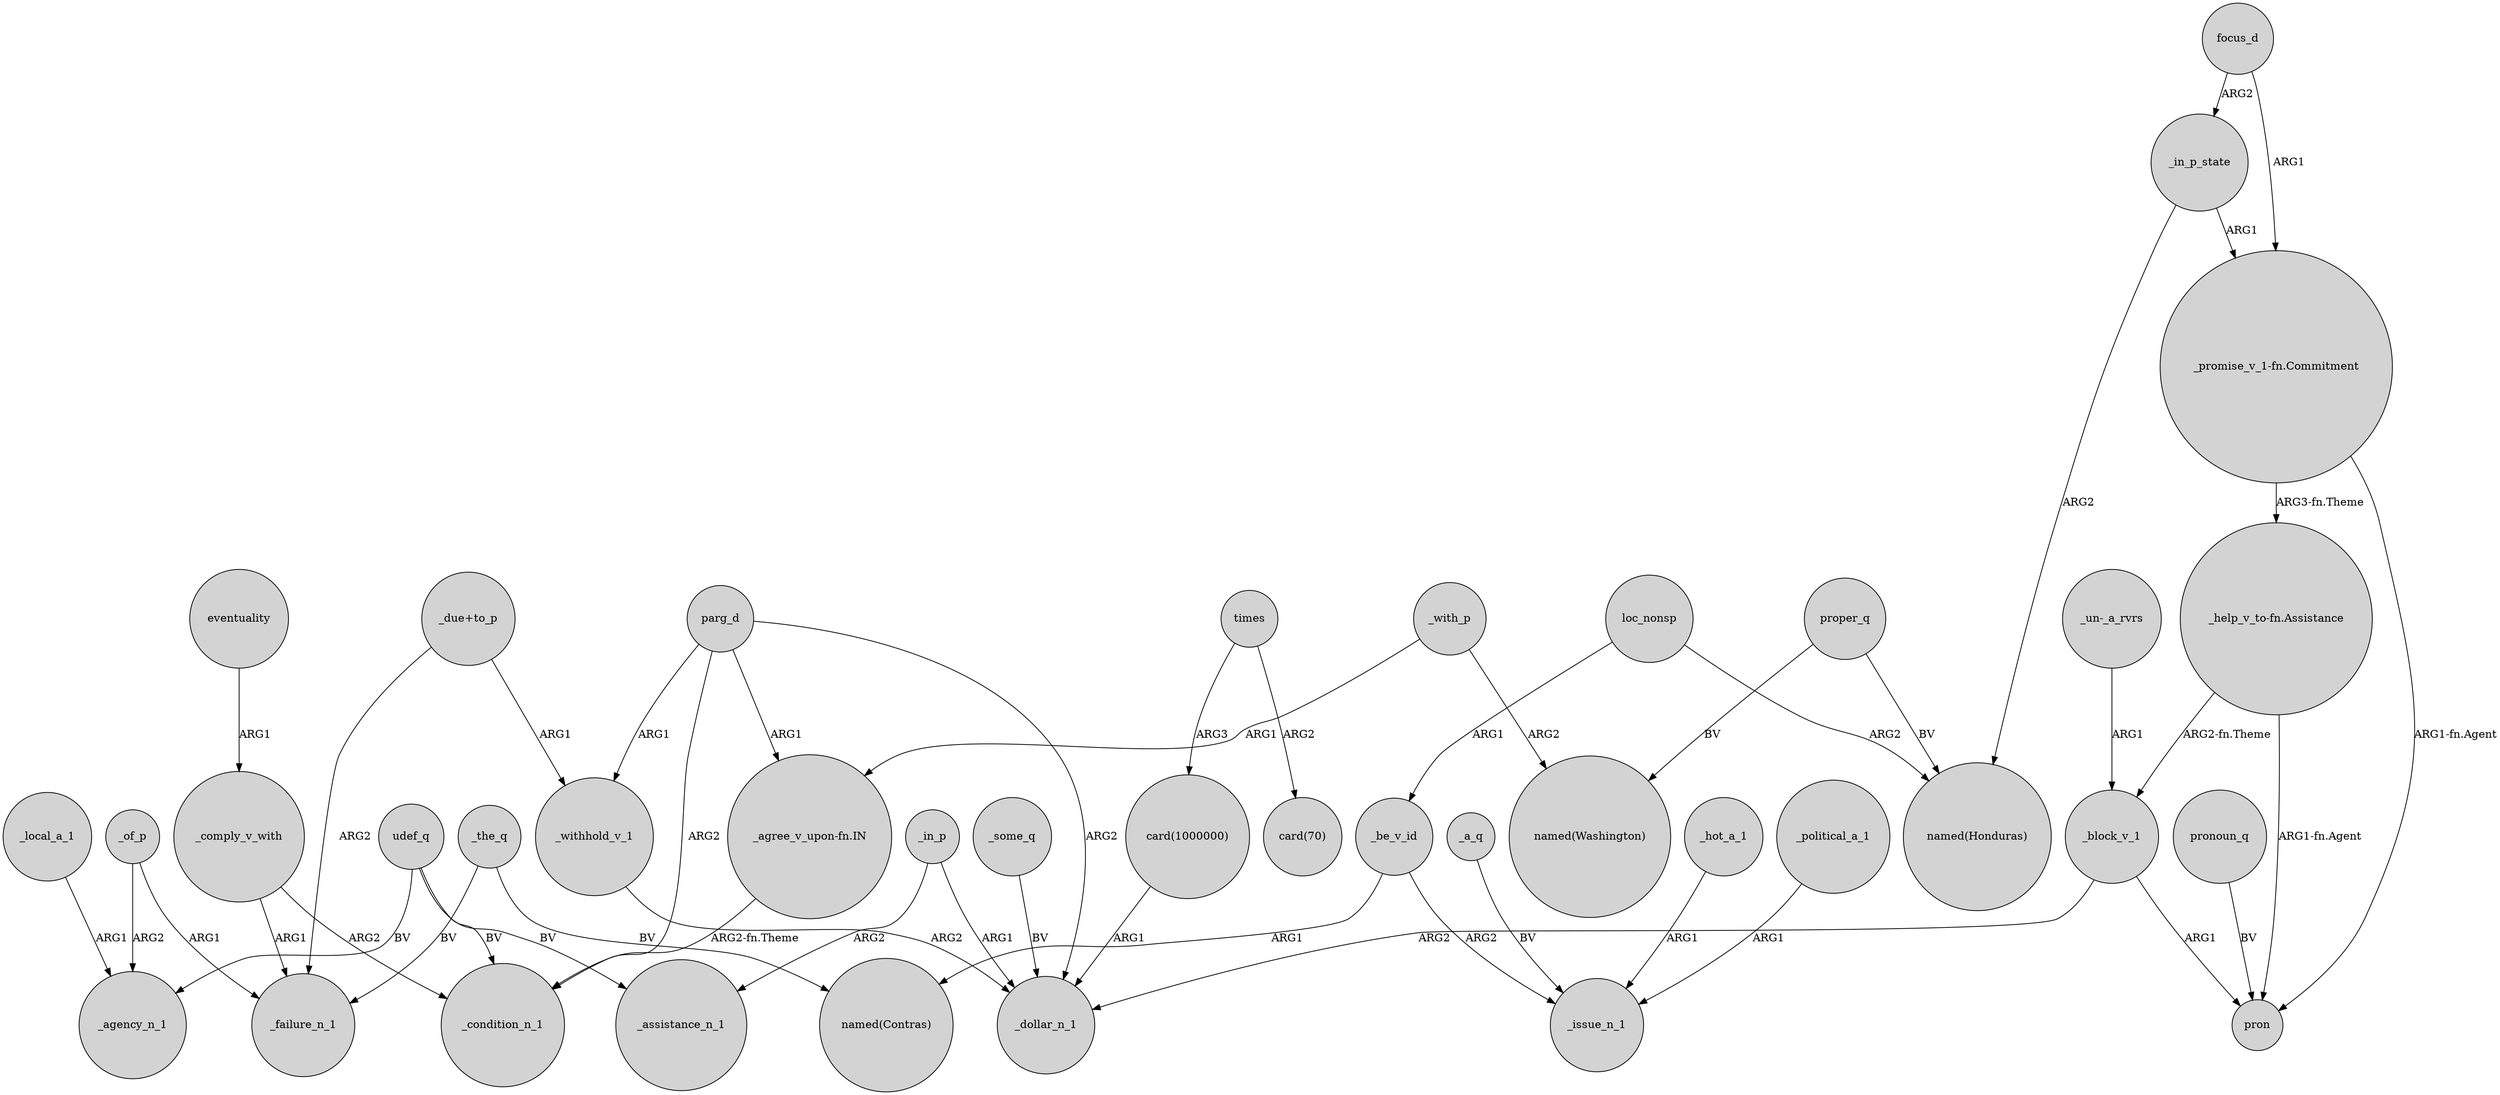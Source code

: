 digraph {
	node [shape=circle style=filled]
	"card(1000000)" -> _dollar_n_1 [label=ARG1]
	_in_p_state -> "named(Honduras)" [label=ARG2]
	"_help_v_to-fn.Assistance" -> pron [label="ARG1-fn.Agent"]
	_withhold_v_1 -> _dollar_n_1 [label=ARG2]
	"_promise_v_1-fn.Commitment" -> "_help_v_to-fn.Assistance" [label="ARG3-fn.Theme"]
	_comply_v_with -> _condition_n_1 [label=ARG2]
	focus_d -> _in_p_state [label=ARG2]
	"_promise_v_1-fn.Commitment" -> pron [label="ARG1-fn.Agent"]
	_a_q -> _issue_n_1 [label=BV]
	_block_v_1 -> pron [label=ARG1]
	_of_p -> _failure_n_1 [label=ARG1]
	proper_q -> "named(Honduras)" [label=BV]
	_hot_a_1 -> _issue_n_1 [label=ARG1]
	_be_v_id -> "named(Contras)" [label=ARG1]
	times -> "card(70)" [label=ARG2]
	_block_v_1 -> _dollar_n_1 [label=ARG2]
	_in_p -> _assistance_n_1 [label=ARG2]
	_with_p -> "_agree_v_upon-fn.IN" [label=ARG1]
	proper_q -> "named(Washington)" [label=BV]
	focus_d -> "_promise_v_1-fn.Commitment" [label=ARG1]
	"_un-_a_rvrs" -> _block_v_1 [label=ARG1]
	parg_d -> _condition_n_1 [label=ARG2]
	pronoun_q -> pron [label=BV]
	udef_q -> _condition_n_1 [label=BV]
	udef_q -> _assistance_n_1 [label=BV]
	loc_nonsp -> "named(Honduras)" [label=ARG2]
	_with_p -> "named(Washington)" [label=ARG2]
	times -> "card(1000000)" [label=ARG3]
	"_due+to_p" -> _failure_n_1 [label=ARG2]
	_of_p -> _agency_n_1 [label=ARG2]
	parg_d -> _withhold_v_1 [label=ARG1]
	_be_v_id -> _issue_n_1 [label=ARG2]
	_some_q -> _dollar_n_1 [label=BV]
	"_agree_v_upon-fn.IN" -> _condition_n_1 [label="ARG2-fn.Theme"]
	udef_q -> _agency_n_1 [label=BV]
	"_due+to_p" -> _withhold_v_1 [label=ARG1]
	_local_a_1 -> _agency_n_1 [label=ARG1]
	parg_d -> _dollar_n_1 [label=ARG2]
	loc_nonsp -> _be_v_id [label=ARG1]
	_in_p_state -> "_promise_v_1-fn.Commitment" [label=ARG1]
	_in_p -> _dollar_n_1 [label=ARG1]
	eventuality -> _comply_v_with [label=ARG1]
	_the_q -> _failure_n_1 [label=BV]
	_comply_v_with -> _failure_n_1 [label=ARG1]
	parg_d -> "_agree_v_upon-fn.IN" [label=ARG1]
	_the_q -> "named(Contras)" [label=BV]
	"_help_v_to-fn.Assistance" -> _block_v_1 [label="ARG2-fn.Theme"]
	_political_a_1 -> _issue_n_1 [label=ARG1]
}
